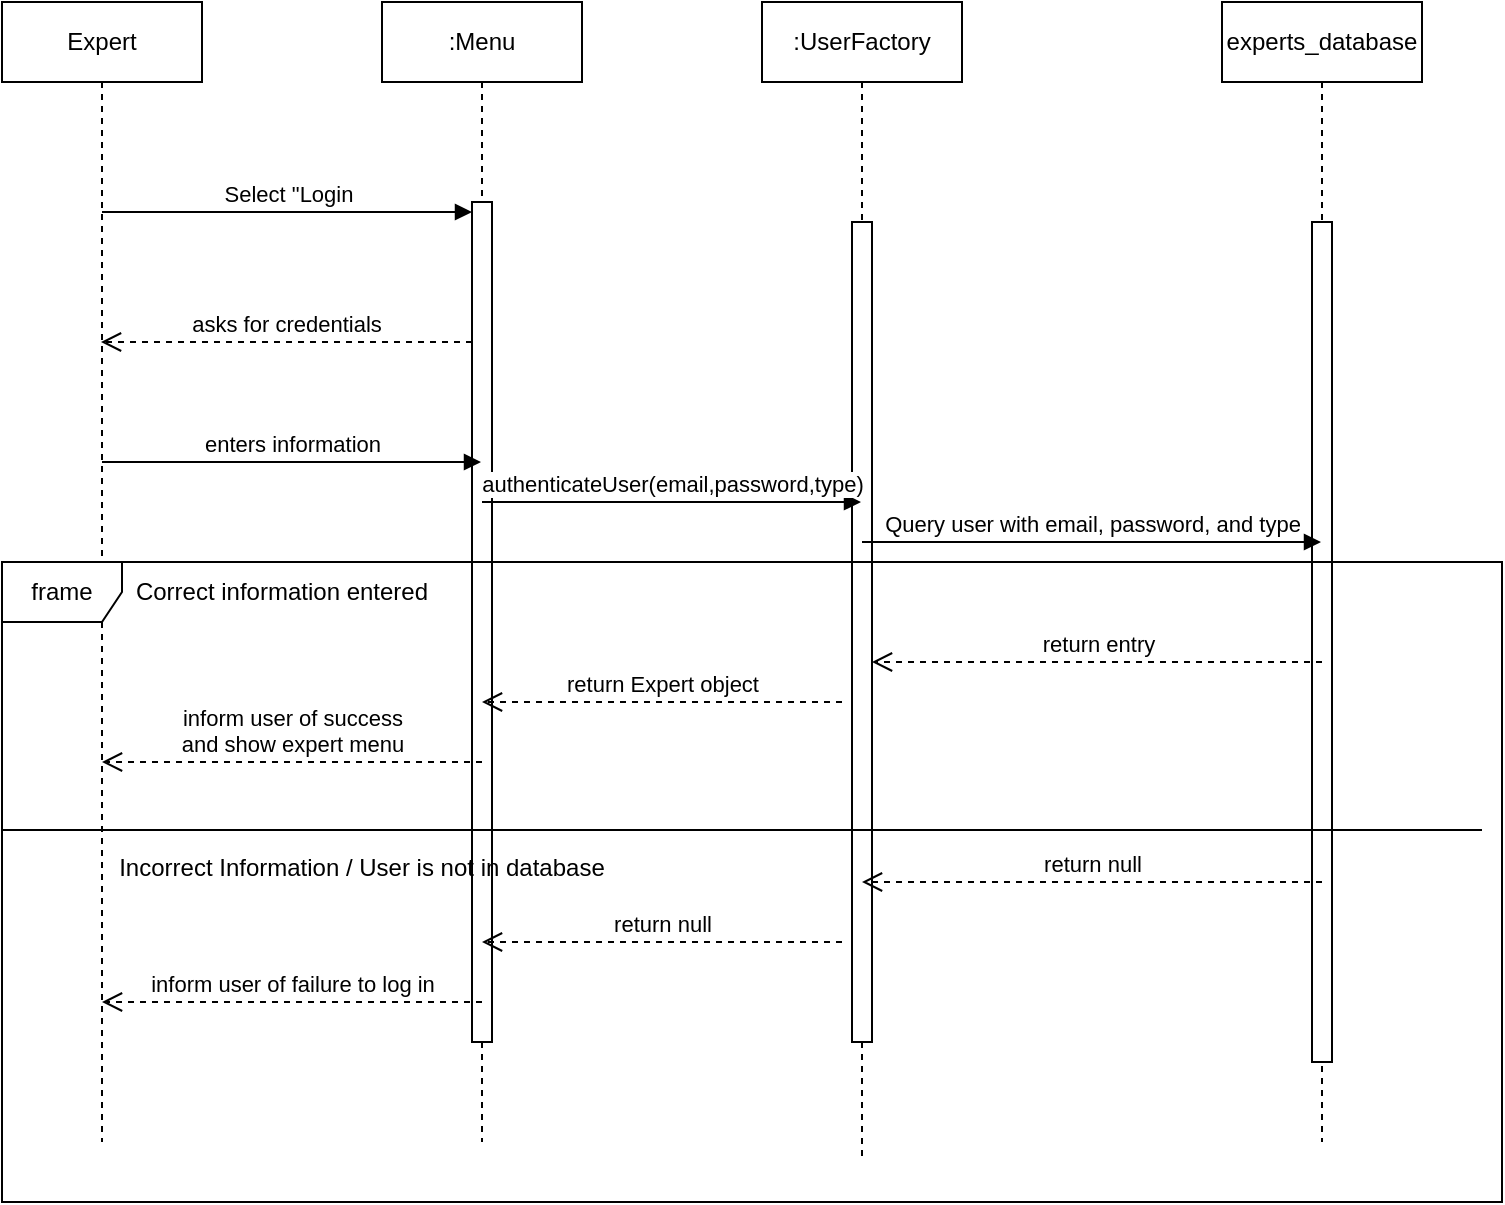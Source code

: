 <mxfile version="26.2.12">
  <diagram name="Page-1" id="rZMGocs8G9RMfHO7Wnqs">
    <mxGraphModel dx="1428" dy="751" grid="1" gridSize="10" guides="1" tooltips="1" connect="1" arrows="1" fold="1" page="1" pageScale="1" pageWidth="850" pageHeight="1100" math="0" shadow="0">
      <root>
        <mxCell id="0" />
        <mxCell id="1" parent="0" />
        <mxCell id="p3D6ISFvQx7efOroARsC-1" value="Expert" style="shape=umlLifeline;perimeter=lifelinePerimeter;whiteSpace=wrap;html=1;container=1;dropTarget=0;collapsible=0;recursiveResize=0;outlineConnect=0;portConstraint=eastwest;newEdgeStyle={&quot;curved&quot;:0,&quot;rounded&quot;:0};" vertex="1" parent="1">
          <mxGeometry x="90" y="50" width="100" height="570" as="geometry" />
        </mxCell>
        <mxCell id="p3D6ISFvQx7efOroARsC-2" value=":Menu" style="shape=umlLifeline;perimeter=lifelinePerimeter;whiteSpace=wrap;html=1;container=1;dropTarget=0;collapsible=0;recursiveResize=0;outlineConnect=0;portConstraint=eastwest;newEdgeStyle={&quot;curved&quot;:0,&quot;rounded&quot;:0};" vertex="1" parent="1">
          <mxGeometry x="280" y="50" width="100" height="570" as="geometry" />
        </mxCell>
        <mxCell id="p3D6ISFvQx7efOroARsC-6" value="" style="html=1;points=[[0,0,0,0,5],[0,1,0,0,-5],[1,0,0,0,5],[1,1,0,0,-5]];perimeter=orthogonalPerimeter;outlineConnect=0;targetShapes=umlLifeline;portConstraint=eastwest;newEdgeStyle={&quot;curved&quot;:0,&quot;rounded&quot;:0};" vertex="1" parent="p3D6ISFvQx7efOroARsC-2">
          <mxGeometry x="45" y="100" width="10" height="420" as="geometry" />
        </mxCell>
        <mxCell id="p3D6ISFvQx7efOroARsC-3" value=":UserFactory" style="shape=umlLifeline;perimeter=lifelinePerimeter;whiteSpace=wrap;html=1;container=1;dropTarget=0;collapsible=0;recursiveResize=0;outlineConnect=0;portConstraint=eastwest;newEdgeStyle={&quot;curved&quot;:0,&quot;rounded&quot;:0};" vertex="1" parent="1">
          <mxGeometry x="470" y="50" width="100" height="580" as="geometry" />
        </mxCell>
        <mxCell id="p3D6ISFvQx7efOroARsC-11" value="" style="html=1;points=[[0,0,0,0,5],[0,1,0,0,-5],[1,0,0,0,5],[1,1,0,0,-5]];perimeter=orthogonalPerimeter;outlineConnect=0;targetShapes=umlLifeline;portConstraint=eastwest;newEdgeStyle={&quot;curved&quot;:0,&quot;rounded&quot;:0};" vertex="1" parent="p3D6ISFvQx7efOroARsC-3">
          <mxGeometry x="45" y="110" width="10" height="410" as="geometry" />
        </mxCell>
        <mxCell id="p3D6ISFvQx7efOroARsC-5" value="experts_database" style="shape=umlLifeline;perimeter=lifelinePerimeter;whiteSpace=wrap;html=1;container=1;dropTarget=0;collapsible=0;recursiveResize=0;outlineConnect=0;portConstraint=eastwest;newEdgeStyle={&quot;curved&quot;:0,&quot;rounded&quot;:0};" vertex="1" parent="1">
          <mxGeometry x="700" y="50" width="100" height="570" as="geometry" />
        </mxCell>
        <mxCell id="p3D6ISFvQx7efOroARsC-13" value="" style="html=1;points=[[0,0,0,0,5],[0,1,0,0,-5],[1,0,0,0,5],[1,1,0,0,-5]];perimeter=orthogonalPerimeter;outlineConnect=0;targetShapes=umlLifeline;portConstraint=eastwest;newEdgeStyle={&quot;curved&quot;:0,&quot;rounded&quot;:0};" vertex="1" parent="p3D6ISFvQx7efOroARsC-5">
          <mxGeometry x="45" y="110" width="10" height="420" as="geometry" />
        </mxCell>
        <mxCell id="p3D6ISFvQx7efOroARsC-7" value="Select &quot;Login" style="html=1;verticalAlign=bottom;endArrow=block;curved=0;rounded=0;entryX=0;entryY=0;entryDx=0;entryDy=5;" edge="1" target="p3D6ISFvQx7efOroARsC-6" parent="1" source="p3D6ISFvQx7efOroARsC-1">
          <mxGeometry relative="1" as="geometry">
            <mxPoint x="255" y="155" as="sourcePoint" />
          </mxGeometry>
        </mxCell>
        <mxCell id="p3D6ISFvQx7efOroARsC-8" value="asks for credentials" style="html=1;verticalAlign=bottom;endArrow=open;dashed=1;endSize=8;curved=0;rounded=0;exitX=0;exitY=1;exitDx=0;exitDy=-5;" edge="1" parent="1">
          <mxGeometry relative="1" as="geometry">
            <mxPoint x="139.5" y="220" as="targetPoint" />
            <mxPoint x="325" y="220" as="sourcePoint" />
          </mxGeometry>
        </mxCell>
        <mxCell id="p3D6ISFvQx7efOroARsC-9" value="enters information" style="html=1;verticalAlign=bottom;endArrow=block;curved=0;rounded=0;" edge="1" parent="1" target="p3D6ISFvQx7efOroARsC-2">
          <mxGeometry width="80" relative="1" as="geometry">
            <mxPoint x="140" y="280" as="sourcePoint" />
            <mxPoint x="220" y="280" as="targetPoint" />
          </mxGeometry>
        </mxCell>
        <mxCell id="p3D6ISFvQx7efOroARsC-10" value="authenticateUser(email,password,type)" style="html=1;verticalAlign=bottom;endArrow=block;curved=0;rounded=0;" edge="1" parent="1" target="p3D6ISFvQx7efOroARsC-3">
          <mxGeometry width="80" relative="1" as="geometry">
            <mxPoint x="330" y="300" as="sourcePoint" />
            <mxPoint x="410" y="300" as="targetPoint" />
          </mxGeometry>
        </mxCell>
        <mxCell id="p3D6ISFvQx7efOroARsC-12" value="Query user with email, password, and type" style="html=1;verticalAlign=bottom;endArrow=block;curved=0;rounded=0;" edge="1" parent="1" target="p3D6ISFvQx7efOroARsC-5">
          <mxGeometry width="80" relative="1" as="geometry">
            <mxPoint x="520" y="320" as="sourcePoint" />
            <mxPoint x="600" y="320" as="targetPoint" />
          </mxGeometry>
        </mxCell>
        <mxCell id="p3D6ISFvQx7efOroARsC-14" value="frame" style="shape=umlFrame;whiteSpace=wrap;html=1;pointerEvents=0;" vertex="1" parent="1">
          <mxGeometry x="90" y="330" width="750" height="320" as="geometry" />
        </mxCell>
        <mxCell id="p3D6ISFvQx7efOroARsC-15" value="return entry" style="html=1;verticalAlign=bottom;endArrow=open;dashed=1;endSize=8;curved=0;rounded=0;" edge="1" parent="1" target="p3D6ISFvQx7efOroARsC-11">
          <mxGeometry relative="1" as="geometry">
            <mxPoint x="750" y="380" as="sourcePoint" />
            <mxPoint x="670" y="380" as="targetPoint" />
          </mxGeometry>
        </mxCell>
        <mxCell id="p3D6ISFvQx7efOroARsC-16" value="return Expert object" style="html=1;verticalAlign=bottom;endArrow=open;dashed=1;endSize=8;curved=0;rounded=0;" edge="1" parent="1" target="p3D6ISFvQx7efOroARsC-2">
          <mxGeometry relative="1" as="geometry">
            <mxPoint x="510" y="400" as="sourcePoint" />
            <mxPoint x="430" y="400" as="targetPoint" />
          </mxGeometry>
        </mxCell>
        <mxCell id="p3D6ISFvQx7efOroARsC-17" value="&lt;div&gt;inform user of success&lt;/div&gt;&lt;div&gt;and show expert menu&lt;/div&gt;" style="html=1;verticalAlign=bottom;endArrow=open;dashed=1;endSize=8;curved=0;rounded=0;" edge="1" parent="1" target="p3D6ISFvQx7efOroARsC-1">
          <mxGeometry relative="1" as="geometry">
            <mxPoint x="330" y="430" as="sourcePoint" />
            <mxPoint x="250" y="430" as="targetPoint" />
          </mxGeometry>
        </mxCell>
        <mxCell id="p3D6ISFvQx7efOroARsC-18" value="" style="line;strokeWidth=1;fillColor=none;align=left;verticalAlign=middle;spacingTop=-1;spacingLeft=3;spacingRight=3;rotatable=0;labelPosition=right;points=[];portConstraint=eastwest;strokeColor=inherit;" vertex="1" parent="1">
          <mxGeometry x="90" y="460" width="740" height="8" as="geometry" />
        </mxCell>
        <mxCell id="p3D6ISFvQx7efOroARsC-19" value="Correct information entered" style="text;html=1;align=center;verticalAlign=middle;whiteSpace=wrap;rounded=0;" vertex="1" parent="1">
          <mxGeometry x="130" y="330" width="200" height="30" as="geometry" />
        </mxCell>
        <mxCell id="p3D6ISFvQx7efOroARsC-20" value="Incorrect Information / User is not in database" style="text;html=1;align=center;verticalAlign=middle;whiteSpace=wrap;rounded=0;" vertex="1" parent="1">
          <mxGeometry x="130" y="468" width="280" height="30" as="geometry" />
        </mxCell>
        <mxCell id="p3D6ISFvQx7efOroARsC-21" value="return null" style="html=1;verticalAlign=bottom;endArrow=open;dashed=1;endSize=8;curved=0;rounded=0;" edge="1" parent="1" target="p3D6ISFvQx7efOroARsC-3">
          <mxGeometry relative="1" as="geometry">
            <mxPoint x="750" y="490" as="sourcePoint" />
            <mxPoint x="670" y="490" as="targetPoint" />
          </mxGeometry>
        </mxCell>
        <mxCell id="p3D6ISFvQx7efOroARsC-22" value="return null" style="html=1;verticalAlign=bottom;endArrow=open;dashed=1;endSize=8;curved=0;rounded=0;" edge="1" parent="1" target="p3D6ISFvQx7efOroARsC-2">
          <mxGeometry relative="1" as="geometry">
            <mxPoint x="510" y="520" as="sourcePoint" />
            <mxPoint x="430" y="520" as="targetPoint" />
          </mxGeometry>
        </mxCell>
        <mxCell id="p3D6ISFvQx7efOroARsC-23" value="inform user of failure to log in" style="html=1;verticalAlign=bottom;endArrow=open;dashed=1;endSize=8;curved=0;rounded=0;" edge="1" parent="1" target="p3D6ISFvQx7efOroARsC-1">
          <mxGeometry relative="1" as="geometry">
            <mxPoint x="330" y="550" as="sourcePoint" />
            <mxPoint x="250" y="550" as="targetPoint" />
          </mxGeometry>
        </mxCell>
      </root>
    </mxGraphModel>
  </diagram>
</mxfile>
